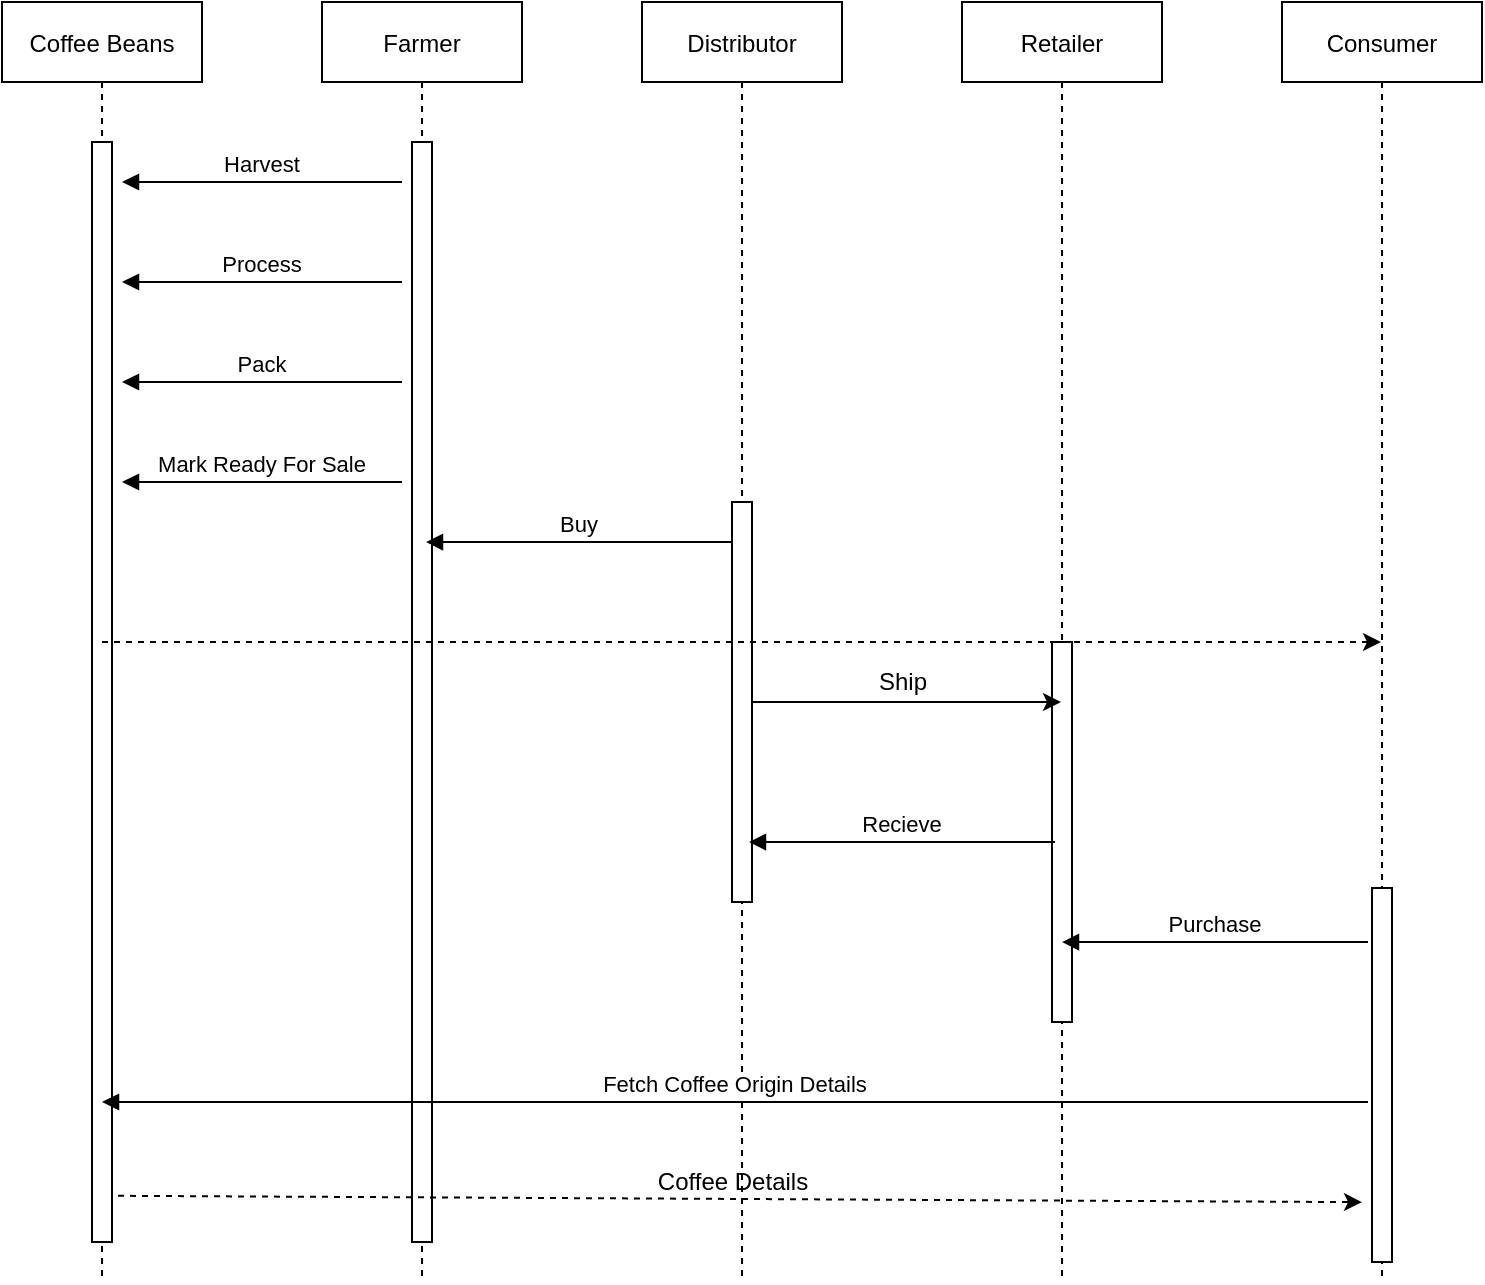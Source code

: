 <mxfile version="14.6.13" type="device"><diagram id="kgpKYQtTHZ0yAKxKKP6v" name="Page-1"><mxGraphModel dx="786" dy="462" grid="1" gridSize="10" guides="1" tooltips="1" connect="1" arrows="1" fold="1" page="1" pageScale="1" pageWidth="850" pageHeight="1100" math="0" shadow="0"><root><mxCell id="0"/><mxCell id="1" parent="0"/><mxCell id="3nuBFxr9cyL0pnOWT2aG-1" value="Coffee Beans" style="shape=umlLifeline;perimeter=lifelinePerimeter;container=1;collapsible=0;recursiveResize=0;rounded=0;shadow=0;strokeWidth=1;" parent="1" vertex="1"><mxGeometry x="120" y="80" width="100" height="640" as="geometry"/></mxCell><mxCell id="3nuBFxr9cyL0pnOWT2aG-2" value="" style="points=[];perimeter=orthogonalPerimeter;rounded=0;shadow=0;strokeWidth=1;" parent="3nuBFxr9cyL0pnOWT2aG-1" vertex="1"><mxGeometry x="45" y="70" width="10" height="550" as="geometry"/></mxCell><mxCell id="3nuBFxr9cyL0pnOWT2aG-5" value="Farmer" style="shape=umlLifeline;perimeter=lifelinePerimeter;container=1;collapsible=0;recursiveResize=0;rounded=0;shadow=0;strokeWidth=1;" parent="1" vertex="1"><mxGeometry x="280" y="80" width="100" height="640" as="geometry"/></mxCell><mxCell id="3nuBFxr9cyL0pnOWT2aG-6" value="" style="points=[];perimeter=orthogonalPerimeter;rounded=0;shadow=0;strokeWidth=1;" parent="3nuBFxr9cyL0pnOWT2aG-5" vertex="1"><mxGeometry x="45" y="70" width="10" height="550" as="geometry"/></mxCell><mxCell id="3nuBFxr9cyL0pnOWT2aG-9" value="Harvest" style="verticalAlign=bottom;endArrow=block;entryX=1;entryY=0;shadow=0;strokeWidth=1;" parent="1" edge="1"><mxGeometry relative="1" as="geometry"><mxPoint x="320" y="170" as="sourcePoint"/><mxPoint x="180" y="170" as="targetPoint"/></mxGeometry></mxCell><mxCell id="FHNWoJaku2fUgNw9TiOm-1" value="Process" style="verticalAlign=bottom;endArrow=block;entryX=1;entryY=0;shadow=0;strokeWidth=1;" edge="1" parent="1"><mxGeometry relative="1" as="geometry"><mxPoint x="320" y="220" as="sourcePoint"/><mxPoint x="180" y="220" as="targetPoint"/></mxGeometry></mxCell><mxCell id="FHNWoJaku2fUgNw9TiOm-2" value="Pack" style="verticalAlign=bottom;endArrow=block;entryX=1;entryY=0;shadow=0;strokeWidth=1;" edge="1" parent="1"><mxGeometry relative="1" as="geometry"><mxPoint x="320" y="270" as="sourcePoint"/><mxPoint x="180" y="270" as="targetPoint"/></mxGeometry></mxCell><mxCell id="FHNWoJaku2fUgNw9TiOm-3" value="Mark Ready For Sale" style="verticalAlign=bottom;endArrow=block;entryX=1;entryY=0;shadow=0;strokeWidth=1;" edge="1" parent="1"><mxGeometry relative="1" as="geometry"><mxPoint x="320" y="320" as="sourcePoint"/><mxPoint x="180" y="320" as="targetPoint"/></mxGeometry></mxCell><mxCell id="FHNWoJaku2fUgNw9TiOm-4" value="Distributor" style="shape=umlLifeline;perimeter=lifelinePerimeter;container=1;collapsible=0;recursiveResize=0;rounded=0;shadow=0;strokeWidth=1;" vertex="1" parent="1"><mxGeometry x="440" y="80" width="100" height="640" as="geometry"/></mxCell><mxCell id="FHNWoJaku2fUgNw9TiOm-6" value="Retailer" style="shape=umlLifeline;perimeter=lifelinePerimeter;container=1;collapsible=0;recursiveResize=0;rounded=0;shadow=0;strokeWidth=1;" vertex="1" parent="1"><mxGeometry x="600" y="80" width="100" height="640" as="geometry"/></mxCell><mxCell id="FHNWoJaku2fUgNw9TiOm-7" value="" style="points=[];perimeter=orthogonalPerimeter;rounded=0;shadow=0;strokeWidth=1;" vertex="1" parent="FHNWoJaku2fUgNw9TiOm-6"><mxGeometry x="45" y="320" width="10" height="190" as="geometry"/></mxCell><mxCell id="FHNWoJaku2fUgNw9TiOm-8" value="Consumer" style="shape=umlLifeline;perimeter=lifelinePerimeter;container=1;collapsible=0;recursiveResize=0;rounded=0;shadow=0;strokeWidth=1;" vertex="1" parent="1"><mxGeometry x="760" y="80" width="100" height="640" as="geometry"/></mxCell><mxCell id="FHNWoJaku2fUgNw9TiOm-9" value="" style="points=[];perimeter=orthogonalPerimeter;rounded=0;shadow=0;strokeWidth=1;" vertex="1" parent="FHNWoJaku2fUgNw9TiOm-8"><mxGeometry x="45" y="443" width="10" height="187" as="geometry"/></mxCell><mxCell id="FHNWoJaku2fUgNw9TiOm-5" value="" style="points=[];perimeter=orthogonalPerimeter;rounded=0;shadow=0;strokeWidth=1;" vertex="1" parent="1"><mxGeometry x="485" y="330" width="10" height="200" as="geometry"/></mxCell><mxCell id="FHNWoJaku2fUgNw9TiOm-10" value="Buy" style="verticalAlign=bottom;endArrow=block;entryX=0.52;entryY=0.585;shadow=0;strokeWidth=1;entryDx=0;entryDy=0;entryPerimeter=0;" edge="1" parent="1"><mxGeometry relative="1" as="geometry"><mxPoint x="485" y="350" as="sourcePoint"/><mxPoint x="332" y="350.05" as="targetPoint"/></mxGeometry></mxCell><mxCell id="FHNWoJaku2fUgNw9TiOm-11" value="" style="endArrow=classic;html=1;" edge="1" parent="1" target="FHNWoJaku2fUgNw9TiOm-6"><mxGeometry width="50" height="50" relative="1" as="geometry"><mxPoint x="495" y="430" as="sourcePoint"/><mxPoint x="545" y="380" as="targetPoint"/></mxGeometry></mxCell><mxCell id="FHNWoJaku2fUgNw9TiOm-12" value="Ship" style="text;html=1;align=center;verticalAlign=middle;resizable=0;points=[];autosize=1;strokeColor=none;" vertex="1" parent="1"><mxGeometry x="550" y="410" width="40" height="20" as="geometry"/></mxCell><mxCell id="FHNWoJaku2fUgNw9TiOm-13" value="Recieve" style="verticalAlign=bottom;endArrow=block;entryX=0.52;entryY=0.585;shadow=0;strokeWidth=1;entryDx=0;entryDy=0;entryPerimeter=0;" edge="1" parent="1"><mxGeometry relative="1" as="geometry"><mxPoint x="646.5" y="500" as="sourcePoint"/><mxPoint x="493.5" y="500.05" as="targetPoint"/></mxGeometry></mxCell><mxCell id="FHNWoJaku2fUgNw9TiOm-14" value="Purchase" style="verticalAlign=bottom;endArrow=block;entryX=0.52;entryY=0.585;shadow=0;strokeWidth=1;entryDx=0;entryDy=0;entryPerimeter=0;" edge="1" parent="1"><mxGeometry relative="1" as="geometry"><mxPoint x="803" y="550" as="sourcePoint"/><mxPoint x="650" y="550.05" as="targetPoint"/></mxGeometry></mxCell><mxCell id="FHNWoJaku2fUgNw9TiOm-15" value="Fetch Coffee Origin Details" style="verticalAlign=bottom;endArrow=block;shadow=0;strokeWidth=1;" edge="1" parent="1" target="3nuBFxr9cyL0pnOWT2aG-1"><mxGeometry relative="1" as="geometry"><mxPoint x="803" y="630" as="sourcePoint"/><mxPoint x="650" y="630.05" as="targetPoint"/></mxGeometry></mxCell><mxCell id="FHNWoJaku2fUgNw9TiOm-18" value="" style="html=1;labelBackgroundColor=#ffffff;startArrow=none;startFill=0;startSize=6;endArrow=classic;endFill=1;endSize=6;jettySize=auto;orthogonalLoop=1;strokeWidth=1;dashed=1;fontSize=14;" edge="1" parent="1" source="3nuBFxr9cyL0pnOWT2aG-1" target="FHNWoJaku2fUgNw9TiOm-8"><mxGeometry width="60" height="60" relative="1" as="geometry"><mxPoint x="190" y="780" as="sourcePoint"/><mxPoint x="250" y="720" as="targetPoint"/></mxGeometry></mxCell><mxCell id="FHNWoJaku2fUgNw9TiOm-19" value="" style="html=1;labelBackgroundColor=#ffffff;startArrow=none;startFill=0;startSize=6;endArrow=classic;endFill=1;endSize=6;jettySize=auto;orthogonalLoop=1;strokeWidth=1;dashed=1;fontSize=14;exitX=1.3;exitY=0.958;exitDx=0;exitDy=0;exitPerimeter=0;entryX=-0.5;entryY=0.84;entryDx=0;entryDy=0;entryPerimeter=0;" edge="1" parent="1" source="3nuBFxr9cyL0pnOWT2aG-2" target="FHNWoJaku2fUgNw9TiOm-9"><mxGeometry width="60" height="60" relative="1" as="geometry"><mxPoint x="450" y="630" as="sourcePoint"/><mxPoint x="510" y="570" as="targetPoint"/></mxGeometry></mxCell><mxCell id="FHNWoJaku2fUgNw9TiOm-20" value="Coffee Details" style="text;html=1;align=center;verticalAlign=middle;resizable=0;points=[];autosize=1;strokeColor=none;" vertex="1" parent="1"><mxGeometry x="440" y="660" width="90" height="20" as="geometry"/></mxCell></root></mxGraphModel></diagram></mxfile>